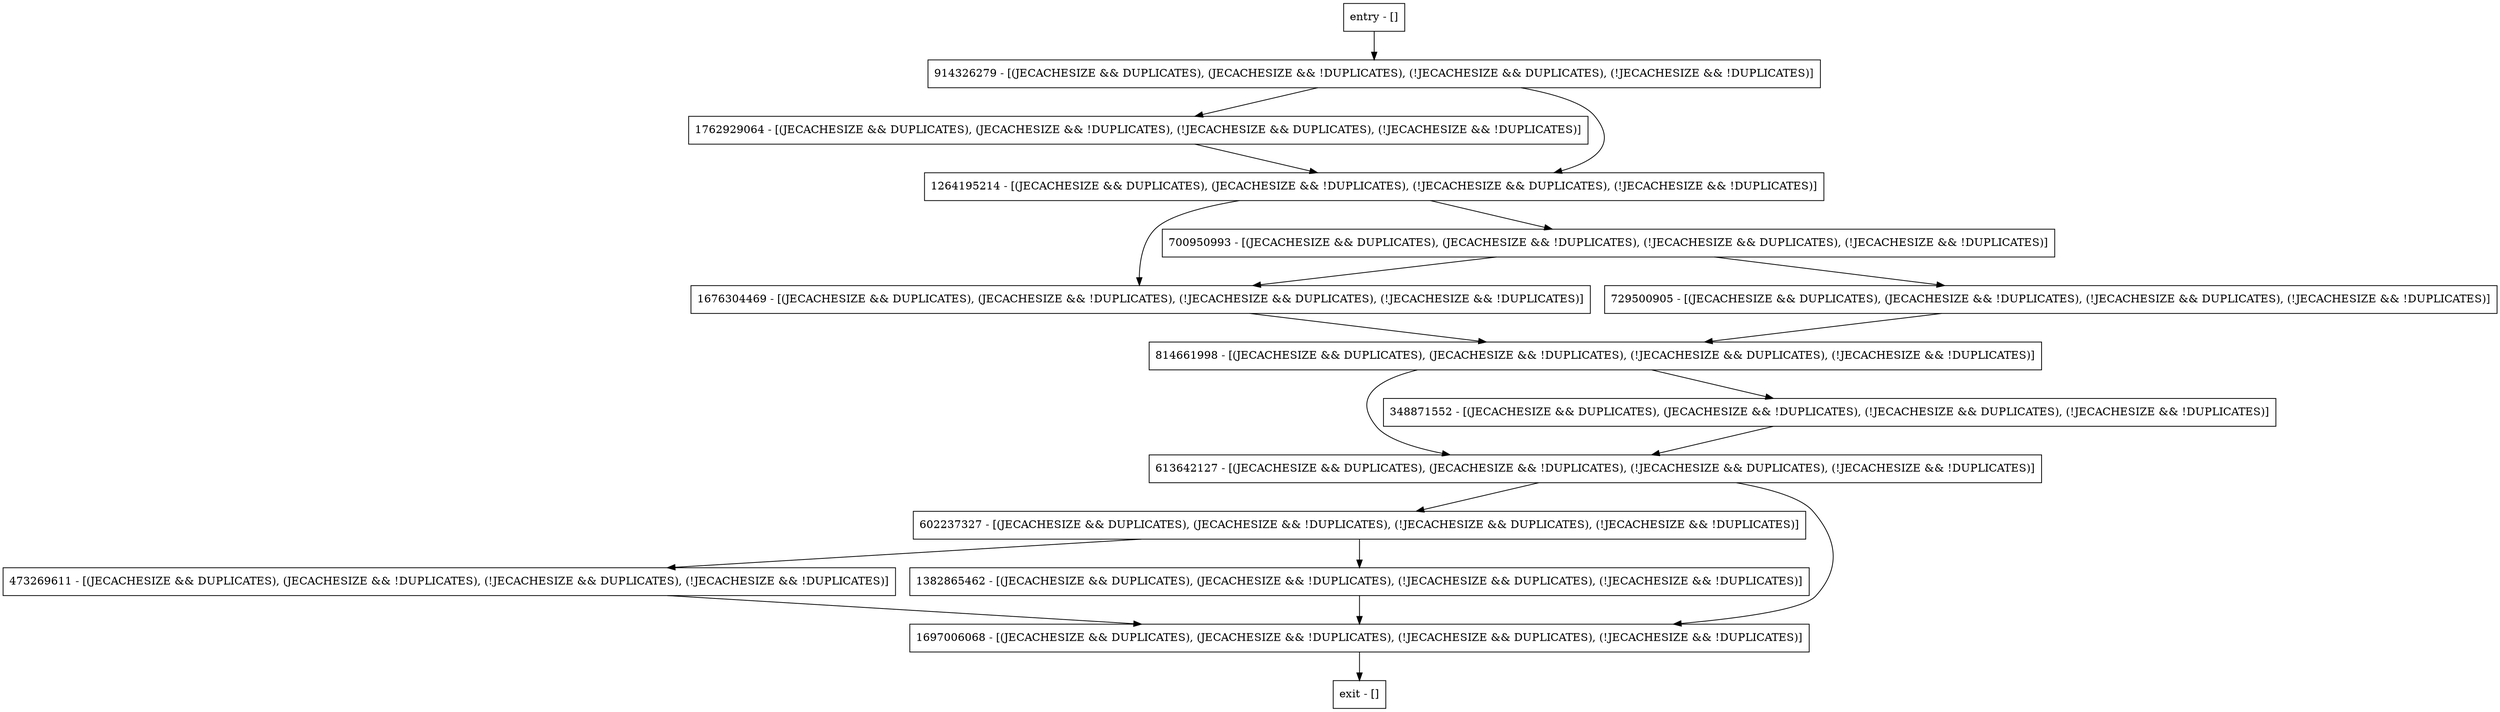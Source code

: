 digraph setConfigProperties {
node [shape=record];
602237327 [label="602237327 - [(JECACHESIZE && DUPLICATES), (JECACHESIZE && !DUPLICATES), (!JECACHESIZE && DUPLICATES), (!JECACHESIZE && !DUPLICATES)]"];
1697006068 [label="1697006068 - [(JECACHESIZE && DUPLICATES), (JECACHESIZE && !DUPLICATES), (!JECACHESIZE && DUPLICATES), (!JECACHESIZE && !DUPLICATES)]"];
914326279 [label="914326279 - [(JECACHESIZE && DUPLICATES), (JECACHESIZE && !DUPLICATES), (!JECACHESIZE && DUPLICATES), (!JECACHESIZE && !DUPLICATES)]"];
1762929064 [label="1762929064 - [(JECACHESIZE && DUPLICATES), (JECACHESIZE && !DUPLICATES), (!JECACHESIZE && DUPLICATES), (!JECACHESIZE && !DUPLICATES)]"];
814661998 [label="814661998 - [(JECACHESIZE && DUPLICATES), (JECACHESIZE && !DUPLICATES), (!JECACHESIZE && DUPLICATES), (!JECACHESIZE && !DUPLICATES)]"];
700950993 [label="700950993 - [(JECACHESIZE && DUPLICATES), (JECACHESIZE && !DUPLICATES), (!JECACHESIZE && DUPLICATES), (!JECACHESIZE && !DUPLICATES)]"];
1264195214 [label="1264195214 - [(JECACHESIZE && DUPLICATES), (JECACHESIZE && !DUPLICATES), (!JECACHESIZE && DUPLICATES), (!JECACHESIZE && !DUPLICATES)]"];
entry [label="entry - []"];
exit [label="exit - []"];
1676304469 [label="1676304469 - [(JECACHESIZE && DUPLICATES), (JECACHESIZE && !DUPLICATES), (!JECACHESIZE && DUPLICATES), (!JECACHESIZE && !DUPLICATES)]"];
729500905 [label="729500905 - [(JECACHESIZE && DUPLICATES), (JECACHESIZE && !DUPLICATES), (!JECACHESIZE && DUPLICATES), (!JECACHESIZE && !DUPLICATES)]"];
613642127 [label="613642127 - [(JECACHESIZE && DUPLICATES), (JECACHESIZE && !DUPLICATES), (!JECACHESIZE && DUPLICATES), (!JECACHESIZE && !DUPLICATES)]"];
473269611 [label="473269611 - [(JECACHESIZE && DUPLICATES), (JECACHESIZE && !DUPLICATES), (!JECACHESIZE && DUPLICATES), (!JECACHESIZE && !DUPLICATES)]"];
348871552 [label="348871552 - [(JECACHESIZE && DUPLICATES), (JECACHESIZE && !DUPLICATES), (!JECACHESIZE && DUPLICATES), (!JECACHESIZE && !DUPLICATES)]"];
1382865462 [label="1382865462 - [(JECACHESIZE && DUPLICATES), (JECACHESIZE && !DUPLICATES), (!JECACHESIZE && DUPLICATES), (!JECACHESIZE && !DUPLICATES)]"];
entry;
exit;
602237327 -> 473269611;
602237327 -> 1382865462;
1697006068 -> exit;
914326279 -> 1762929064;
914326279 -> 1264195214;
1762929064 -> 1264195214;
814661998 -> 613642127;
814661998 -> 348871552;
700950993 -> 1676304469;
700950993 -> 729500905;
1264195214 -> 1676304469;
1264195214 -> 700950993;
entry -> 914326279;
1676304469 -> 814661998;
729500905 -> 814661998;
613642127 -> 602237327;
613642127 -> 1697006068;
473269611 -> 1697006068;
348871552 -> 613642127;
1382865462 -> 1697006068;
}
